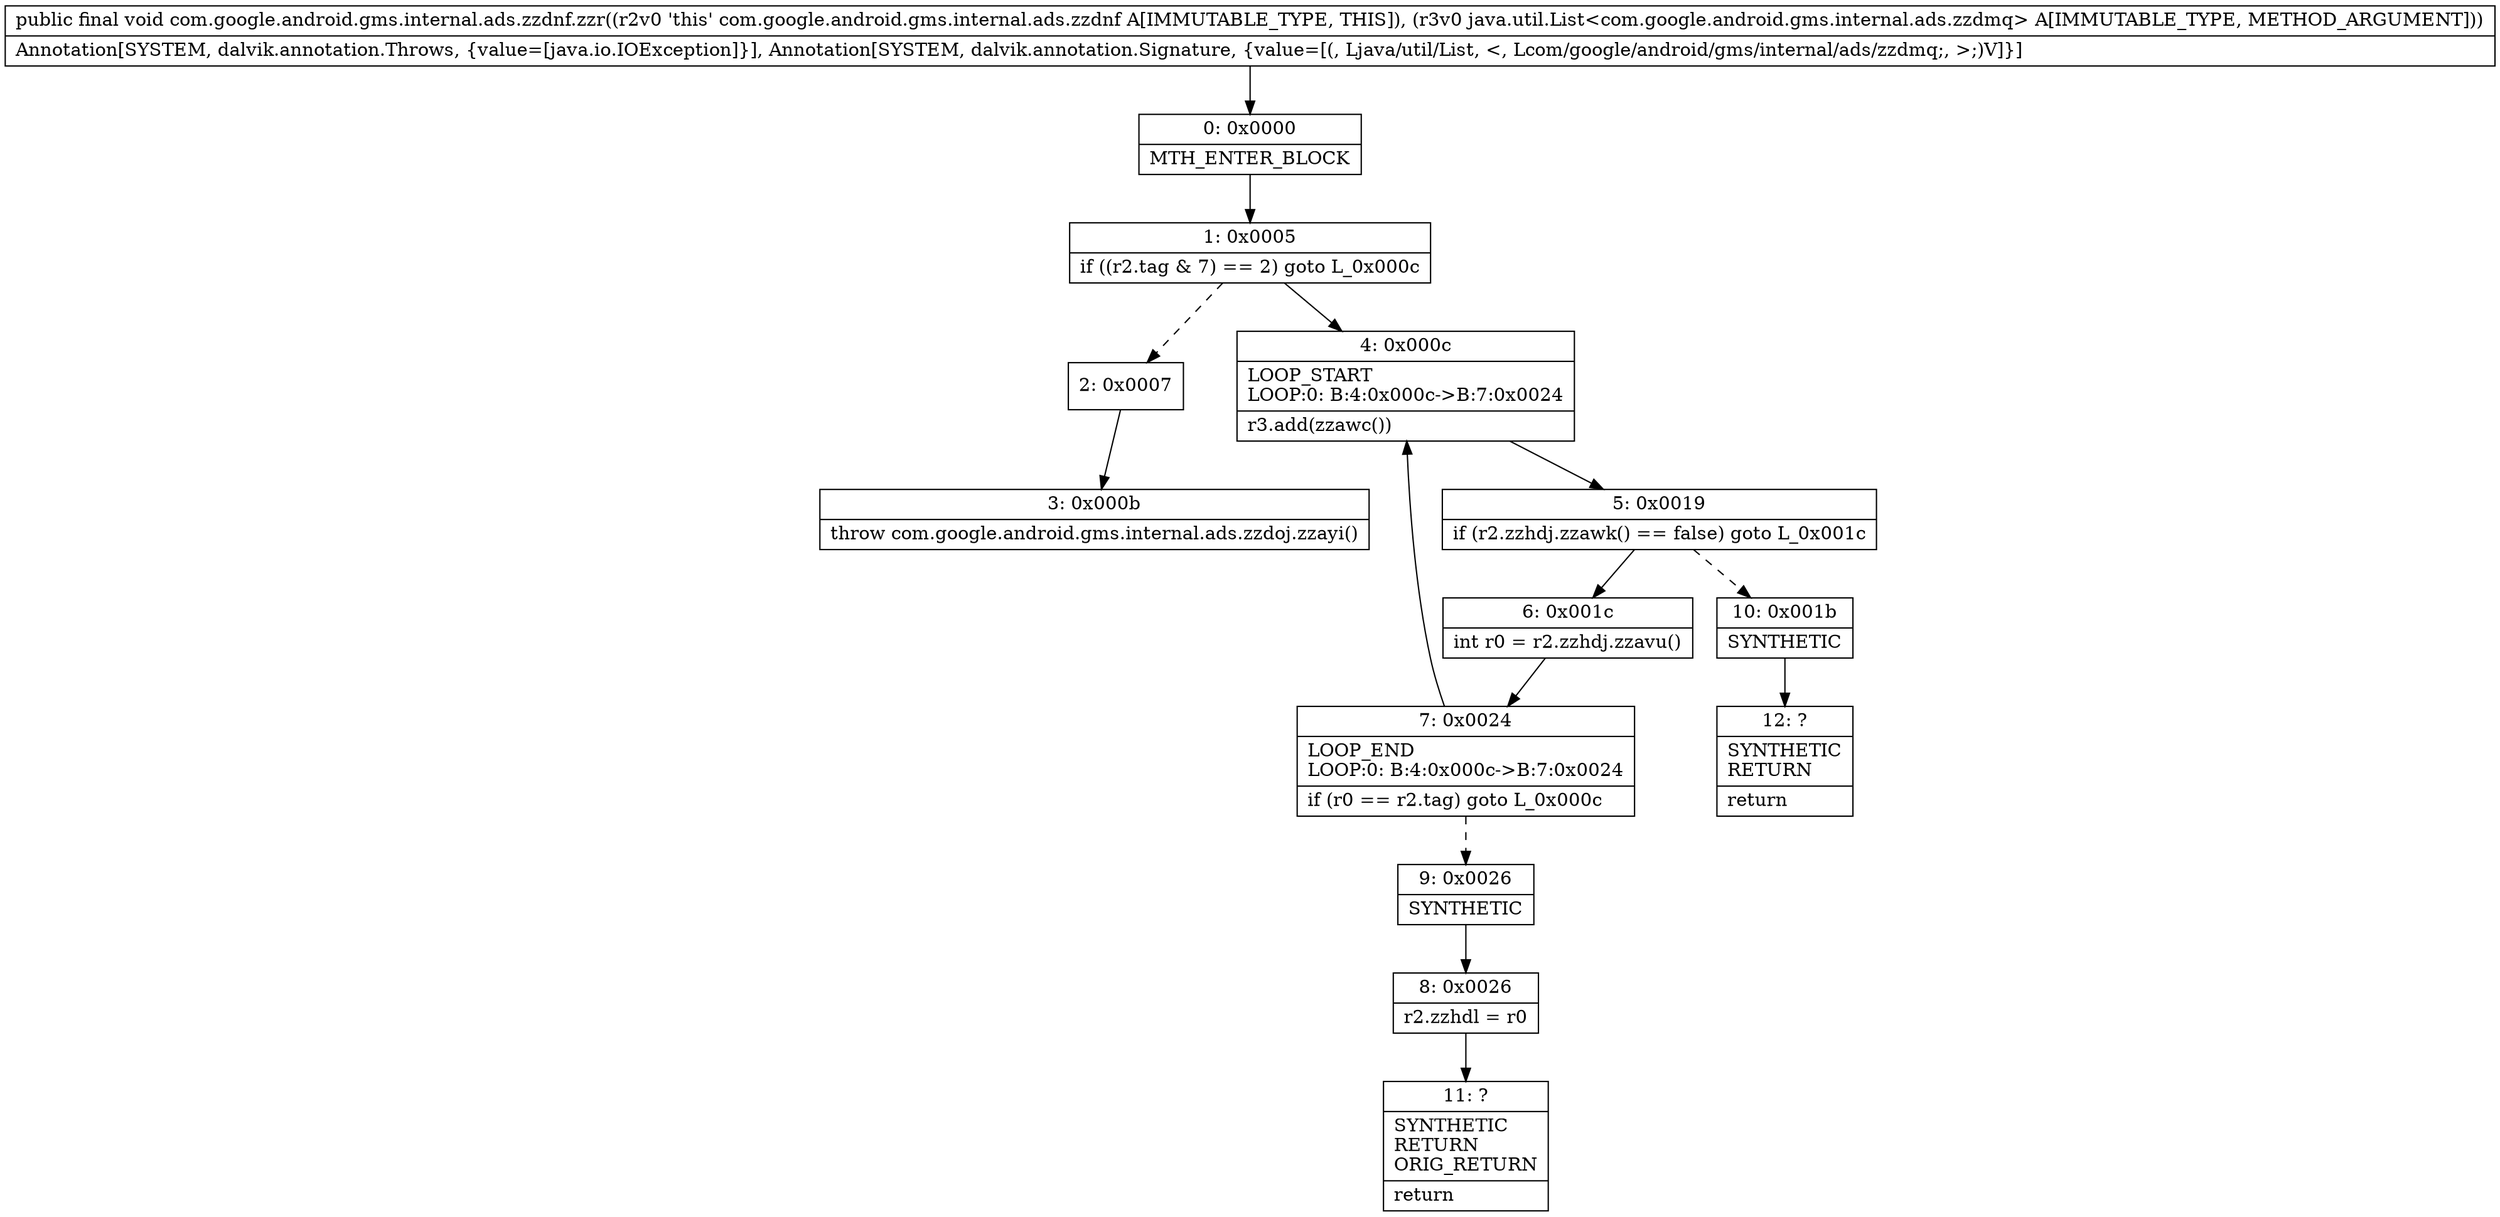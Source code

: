 digraph "CFG forcom.google.android.gms.internal.ads.zzdnf.zzr(Ljava\/util\/List;)V" {
Node_0 [shape=record,label="{0\:\ 0x0000|MTH_ENTER_BLOCK\l}"];
Node_1 [shape=record,label="{1\:\ 0x0005|if ((r2.tag & 7) == 2) goto L_0x000c\l}"];
Node_2 [shape=record,label="{2\:\ 0x0007}"];
Node_3 [shape=record,label="{3\:\ 0x000b|throw com.google.android.gms.internal.ads.zzdoj.zzayi()\l}"];
Node_4 [shape=record,label="{4\:\ 0x000c|LOOP_START\lLOOP:0: B:4:0x000c\-\>B:7:0x0024\l|r3.add(zzawc())\l}"];
Node_5 [shape=record,label="{5\:\ 0x0019|if (r2.zzhdj.zzawk() == false) goto L_0x001c\l}"];
Node_6 [shape=record,label="{6\:\ 0x001c|int r0 = r2.zzhdj.zzavu()\l}"];
Node_7 [shape=record,label="{7\:\ 0x0024|LOOP_END\lLOOP:0: B:4:0x000c\-\>B:7:0x0024\l|if (r0 == r2.tag) goto L_0x000c\l}"];
Node_8 [shape=record,label="{8\:\ 0x0026|r2.zzhdl = r0\l}"];
Node_9 [shape=record,label="{9\:\ 0x0026|SYNTHETIC\l}"];
Node_10 [shape=record,label="{10\:\ 0x001b|SYNTHETIC\l}"];
Node_11 [shape=record,label="{11\:\ ?|SYNTHETIC\lRETURN\lORIG_RETURN\l|return\l}"];
Node_12 [shape=record,label="{12\:\ ?|SYNTHETIC\lRETURN\l|return\l}"];
MethodNode[shape=record,label="{public final void com.google.android.gms.internal.ads.zzdnf.zzr((r2v0 'this' com.google.android.gms.internal.ads.zzdnf A[IMMUTABLE_TYPE, THIS]), (r3v0 java.util.List\<com.google.android.gms.internal.ads.zzdmq\> A[IMMUTABLE_TYPE, METHOD_ARGUMENT]))  | Annotation[SYSTEM, dalvik.annotation.Throws, \{value=[java.io.IOException]\}], Annotation[SYSTEM, dalvik.annotation.Signature, \{value=[(, Ljava\/util\/List, \<, Lcom\/google\/android\/gms\/internal\/ads\/zzdmq;, \>;)V]\}]\l}"];
MethodNode -> Node_0;
Node_0 -> Node_1;
Node_1 -> Node_2[style=dashed];
Node_1 -> Node_4;
Node_2 -> Node_3;
Node_4 -> Node_5;
Node_5 -> Node_6;
Node_5 -> Node_10[style=dashed];
Node_6 -> Node_7;
Node_7 -> Node_4;
Node_7 -> Node_9[style=dashed];
Node_8 -> Node_11;
Node_9 -> Node_8;
Node_10 -> Node_12;
}

